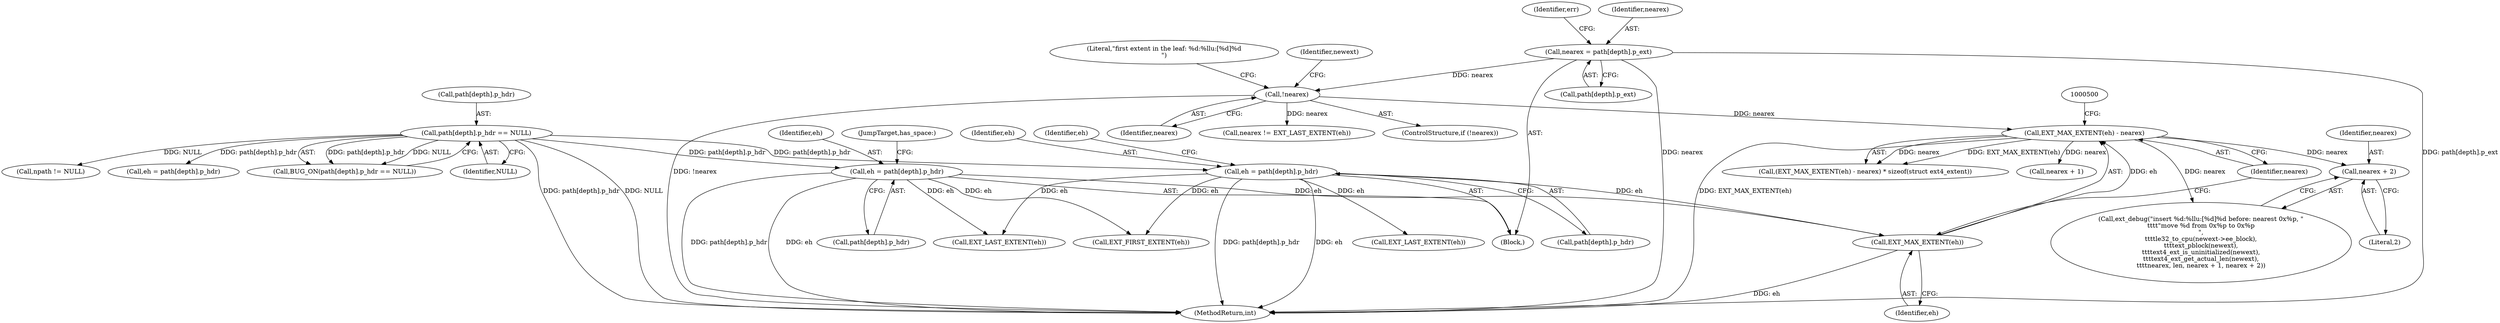 digraph "0_linux_744692dc059845b2a3022119871846e74d4f6e11_1@pointer" {
"1000526" [label="(Call,nearex + 2)"];
"1000495" [label="(Call,EXT_MAX_EXTENT(eh) - nearex)"];
"1000496" [label="(Call,EXT_MAX_EXTENT(eh))"];
"1000355" [label="(Call,eh = path[depth].p_hdr)"];
"1000150" [label="(Call,path[depth].p_hdr == NULL)"];
"1000234" [label="(Call,eh = path[depth].p_hdr)"];
"1000382" [label="(Call,!nearex)"];
"1000363" [label="(Call,nearex = path[depth].p_ext)"];
"1000116" [label="(Block,)"];
"1000363" [label="(Call,nearex = path[depth].p_ext)"];
"1000386" [label="(Literal,\"first extent in the leaf: %d:%llu:[%d]%d\n\")"];
"1000371" [label="(Identifier,err)"];
"1000218" [label="(Call,eh = path[depth].p_hdr)"];
"1000149" [label="(Call,BUG_ON(path[depth].p_hdr == NULL))"];
"1000496" [label="(Call,EXT_MAX_EXTENT(eh))"];
"1000528" [label="(Literal,2)"];
"1000383" [label="(Identifier,nearex)"];
"1000612" [label="(MethodReturn,int)"];
"1000403" [label="(Call,EXT_FIRST_EXTENT(eh))"];
"1000497" [label="(Identifier,eh)"];
"1000364" [label="(Identifier,nearex)"];
"1000156" [label="(Identifier,NULL)"];
"1000495" [label="(Call,EXT_MAX_EXTENT(eh) - nearex)"];
"1000151" [label="(Call,path[depth].p_hdr)"];
"1000280" [label="(Call,npath != NULL)"];
"1000150" [label="(Call,path[depth].p_hdr == NULL)"];
"1000235" [label="(Identifier,eh)"];
"1000418" [label="(Call,nearex != EXT_LAST_EXTENT(eh))"];
"1000494" [label="(Call,(EXT_MAX_EXTENT(eh) - nearex) * sizeof(struct ext4_extent))"];
"1000357" [label="(Call,path[depth].p_hdr)"];
"1000509" [label="(Call,ext_debug(\"insert %d:%llu:[%d]%d before: nearest 0x%p, \"\n\t\t\t\t\"move %d from 0x%p to 0x%p\n\",\n\t\t\t\tle32_to_cpu(newext->ee_block),\n\t\t\t\text_pblock(newext),\n\t\t\t\text4_ext_is_uninitialized(newext),\n\t\t\t\text4_ext_get_actual_len(newext),\n\t\t\t\tnearex, len, nearex + 1, nearex + 2))"];
"1000420" [label="(Call,EXT_LAST_EXTENT(eh))"];
"1000254" [label="(Call,EXT_LAST_EXTENT(eh))"];
"1000365" [label="(Call,path[depth].p_ext)"];
"1000523" [label="(Call,nearex + 1)"];
"1000245" [label="(Identifier,eh)"];
"1000234" [label="(Call,eh = path[depth].p_hdr)"];
"1000356" [label="(Identifier,eh)"];
"1000498" [label="(Identifier,nearex)"];
"1000527" [label="(Identifier,nearex)"];
"1000236" [label="(Call,path[depth].p_hdr)"];
"1000355" [label="(Call,eh = path[depth].p_hdr)"];
"1000381" [label="(ControlStructure,if (!nearex))"];
"1000526" [label="(Call,nearex + 2)"];
"1000382" [label="(Call,!nearex)"];
"1000362" [label="(JumpTarget,has_space:)"];
"1000410" [label="(Identifier,newext)"];
"1000526" -> "1000509"  [label="AST: "];
"1000526" -> "1000528"  [label="CFG: "];
"1000527" -> "1000526"  [label="AST: "];
"1000528" -> "1000526"  [label="AST: "];
"1000509" -> "1000526"  [label="CFG: "];
"1000495" -> "1000526"  [label="DDG: nearex"];
"1000495" -> "1000494"  [label="AST: "];
"1000495" -> "1000498"  [label="CFG: "];
"1000496" -> "1000495"  [label="AST: "];
"1000498" -> "1000495"  [label="AST: "];
"1000500" -> "1000495"  [label="CFG: "];
"1000495" -> "1000612"  [label="DDG: EXT_MAX_EXTENT(eh)"];
"1000495" -> "1000494"  [label="DDG: EXT_MAX_EXTENT(eh)"];
"1000495" -> "1000494"  [label="DDG: nearex"];
"1000496" -> "1000495"  [label="DDG: eh"];
"1000382" -> "1000495"  [label="DDG: nearex"];
"1000495" -> "1000509"  [label="DDG: nearex"];
"1000495" -> "1000523"  [label="DDG: nearex"];
"1000496" -> "1000497"  [label="CFG: "];
"1000497" -> "1000496"  [label="AST: "];
"1000498" -> "1000496"  [label="CFG: "];
"1000496" -> "1000612"  [label="DDG: eh"];
"1000355" -> "1000496"  [label="DDG: eh"];
"1000234" -> "1000496"  [label="DDG: eh"];
"1000355" -> "1000116"  [label="AST: "];
"1000355" -> "1000357"  [label="CFG: "];
"1000356" -> "1000355"  [label="AST: "];
"1000357" -> "1000355"  [label="AST: "];
"1000362" -> "1000355"  [label="CFG: "];
"1000355" -> "1000612"  [label="DDG: eh"];
"1000355" -> "1000612"  [label="DDG: path[depth].p_hdr"];
"1000150" -> "1000355"  [label="DDG: path[depth].p_hdr"];
"1000355" -> "1000403"  [label="DDG: eh"];
"1000355" -> "1000420"  [label="DDG: eh"];
"1000150" -> "1000149"  [label="AST: "];
"1000150" -> "1000156"  [label="CFG: "];
"1000151" -> "1000150"  [label="AST: "];
"1000156" -> "1000150"  [label="AST: "];
"1000149" -> "1000150"  [label="CFG: "];
"1000150" -> "1000612"  [label="DDG: path[depth].p_hdr"];
"1000150" -> "1000612"  [label="DDG: NULL"];
"1000150" -> "1000149"  [label="DDG: path[depth].p_hdr"];
"1000150" -> "1000149"  [label="DDG: NULL"];
"1000150" -> "1000218"  [label="DDG: path[depth].p_hdr"];
"1000150" -> "1000234"  [label="DDG: path[depth].p_hdr"];
"1000150" -> "1000280"  [label="DDG: NULL"];
"1000234" -> "1000116"  [label="AST: "];
"1000234" -> "1000236"  [label="CFG: "];
"1000235" -> "1000234"  [label="AST: "];
"1000236" -> "1000234"  [label="AST: "];
"1000245" -> "1000234"  [label="CFG: "];
"1000234" -> "1000612"  [label="DDG: path[depth].p_hdr"];
"1000234" -> "1000612"  [label="DDG: eh"];
"1000234" -> "1000254"  [label="DDG: eh"];
"1000234" -> "1000403"  [label="DDG: eh"];
"1000234" -> "1000420"  [label="DDG: eh"];
"1000382" -> "1000381"  [label="AST: "];
"1000382" -> "1000383"  [label="CFG: "];
"1000383" -> "1000382"  [label="AST: "];
"1000386" -> "1000382"  [label="CFG: "];
"1000410" -> "1000382"  [label="CFG: "];
"1000382" -> "1000612"  [label="DDG: !nearex"];
"1000363" -> "1000382"  [label="DDG: nearex"];
"1000382" -> "1000418"  [label="DDG: nearex"];
"1000363" -> "1000116"  [label="AST: "];
"1000363" -> "1000365"  [label="CFG: "];
"1000364" -> "1000363"  [label="AST: "];
"1000365" -> "1000363"  [label="AST: "];
"1000371" -> "1000363"  [label="CFG: "];
"1000363" -> "1000612"  [label="DDG: path[depth].p_ext"];
"1000363" -> "1000612"  [label="DDG: nearex"];
}
